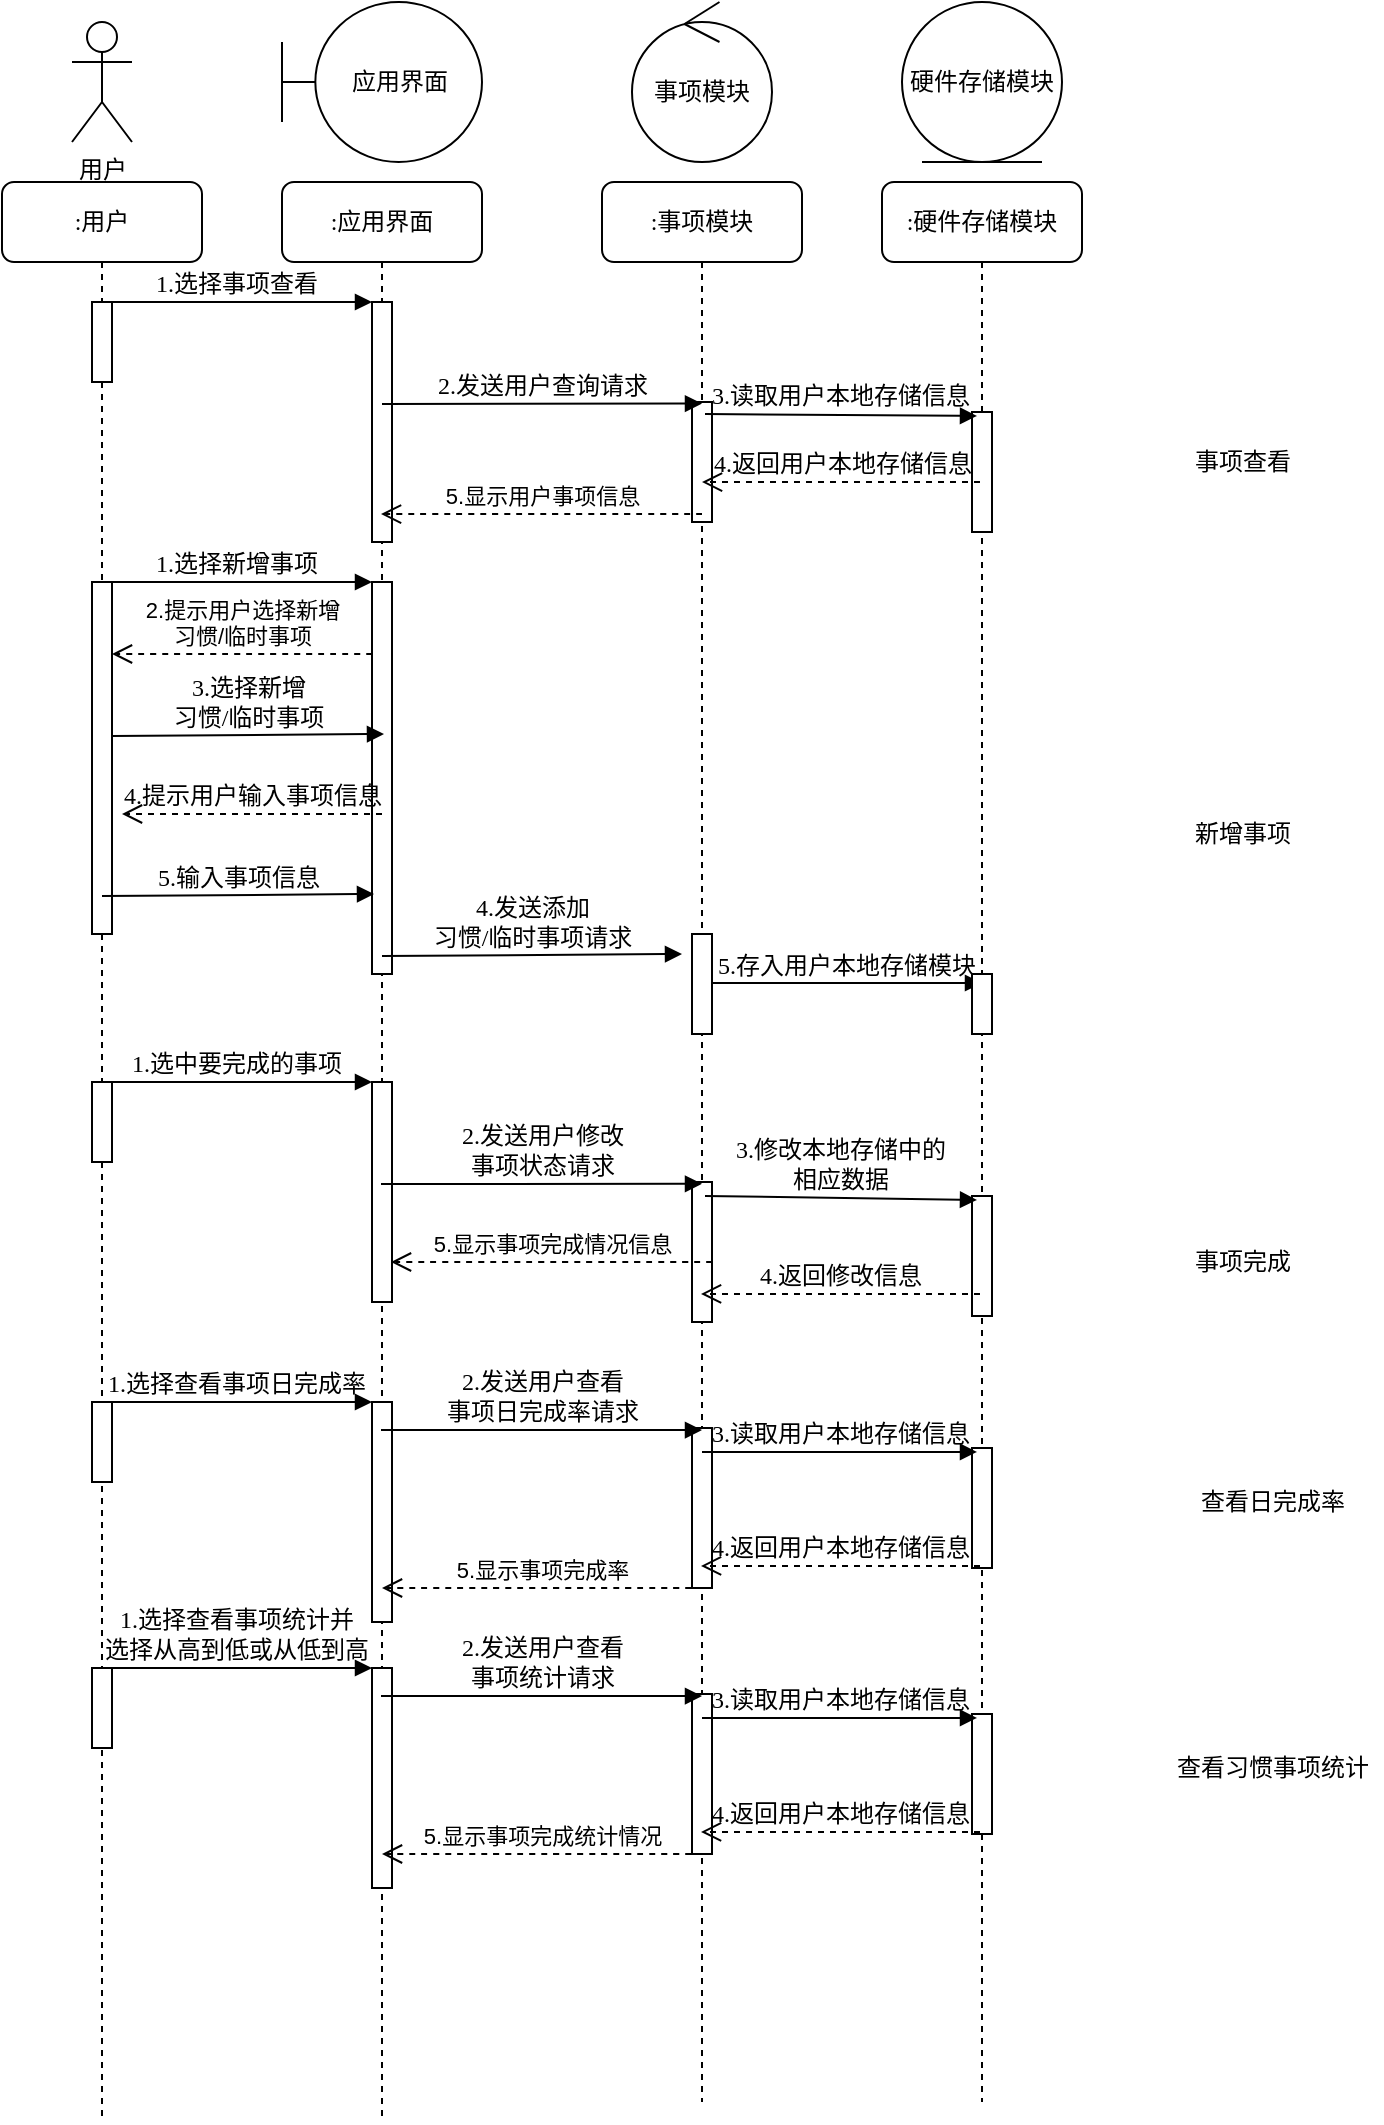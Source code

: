 <mxfile version="17.1.1" type="device"><diagram name="Page-1" id="13e1069c-82ec-6db2-03f1-153e76fe0fe0"><mxGraphModel dx="1038" dy="579" grid="1" gridSize="10" guides="1" tooltips="1" connect="1" arrows="1" fold="1" page="1" pageScale="1" pageWidth="1654" pageHeight="1169" background="none" math="0" shadow="0"><root><mxCell id="0"/><mxCell id="1" parent="0"/><mxCell id="7baba1c4bc27f4b0-2" value=":应用界面" style="shape=umlLifeline;perimeter=lifelinePerimeter;whiteSpace=wrap;html=1;container=1;collapsible=0;recursiveResize=0;outlineConnect=0;rounded=1;shadow=0;comic=0;labelBackgroundColor=none;strokeWidth=1;fontFamily=Verdana;fontSize=12;align=center;" parent="1" vertex="1"><mxGeometry x="240" y="100" width="100" height="970" as="geometry"/></mxCell><mxCell id="saKmNXNhmKmb561v1Lsh-4" value="" style="html=1;points=[];perimeter=orthogonalPerimeter;rounded=0;shadow=0;comic=0;labelBackgroundColor=none;strokeWidth=1;fontFamily=Verdana;fontSize=12;align=center;" parent="7baba1c4bc27f4b0-2" vertex="1"><mxGeometry x="45" y="60" width="10" height="120" as="geometry"/></mxCell><mxCell id="7H-7s7QIADJQky_wkGHL-2" value="" style="html=1;points=[];perimeter=orthogonalPerimeter;rounded=0;shadow=0;comic=0;labelBackgroundColor=none;strokeWidth=1;fontFamily=Verdana;fontSize=12;align=center;" parent="7baba1c4bc27f4b0-2" vertex="1"><mxGeometry x="45" y="200" width="10" height="196" as="geometry"/></mxCell><mxCell id="7H-7s7QIADJQky_wkGHL-11" value="2.提示用户选择新增&lt;br&gt;习惯/临时事项" style="html=1;verticalAlign=bottom;endArrow=open;dashed=1;endSize=8;rounded=0;strokeColor=#000000;curved=1;" parent="7baba1c4bc27f4b0-2" edge="1"><mxGeometry relative="1" as="geometry"><mxPoint x="45" y="236" as="sourcePoint"/><mxPoint x="-85" y="236" as="targetPoint"/></mxGeometry></mxCell><mxCell id="7H-7s7QIADJQky_wkGHL-21" value="" style="html=1;points=[];perimeter=orthogonalPerimeter;rounded=0;shadow=0;comic=0;labelBackgroundColor=none;strokeWidth=1;fontFamily=Verdana;fontSize=12;align=center;" parent="7baba1c4bc27f4b0-2" vertex="1"><mxGeometry x="45" y="450" width="10" height="110" as="geometry"/></mxCell><mxCell id="7H-7s7QIADJQky_wkGHL-31" value="" style="html=1;points=[];perimeter=orthogonalPerimeter;rounded=0;shadow=0;comic=0;labelBackgroundColor=none;strokeWidth=1;fontFamily=Verdana;fontSize=12;align=center;" parent="7baba1c4bc27f4b0-2" vertex="1"><mxGeometry x="45" y="610" width="10" height="110" as="geometry"/></mxCell><mxCell id="pqFFLRnKs4p68yfFRV_g-7" value="" style="html=1;points=[];perimeter=orthogonalPerimeter;rounded=0;shadow=0;comic=0;labelBackgroundColor=none;strokeWidth=1;fontFamily=Verdana;fontSize=12;align=center;" vertex="1" parent="7baba1c4bc27f4b0-2"><mxGeometry x="45" y="743" width="10" height="110" as="geometry"/></mxCell><mxCell id="7baba1c4bc27f4b0-3" value=":事项模块" style="shape=umlLifeline;perimeter=lifelinePerimeter;whiteSpace=wrap;html=1;container=1;collapsible=0;recursiveResize=0;outlineConnect=0;rounded=1;shadow=0;comic=0;labelBackgroundColor=none;strokeWidth=1;fontFamily=Verdana;fontSize=12;align=center;" parent="1" vertex="1"><mxGeometry x="400" y="100" width="100" height="960" as="geometry"/></mxCell><mxCell id="saKmNXNhmKmb561v1Lsh-8" value="" style="html=1;points=[];perimeter=orthogonalPerimeter;rounded=0;shadow=0;comic=0;labelBackgroundColor=none;strokeWidth=1;fontFamily=Verdana;fontSize=12;align=center;" parent="7baba1c4bc27f4b0-3" vertex="1"><mxGeometry x="45" y="110" width="10" height="60" as="geometry"/></mxCell><mxCell id="7H-7s7QIADJQky_wkGHL-3" value="" style="html=1;points=[];perimeter=orthogonalPerimeter;rounded=0;shadow=0;comic=0;labelBackgroundColor=none;strokeWidth=1;fontFamily=Verdana;fontSize=12;align=center;" parent="7baba1c4bc27f4b0-3" vertex="1"><mxGeometry x="45" y="376" width="10" height="50" as="geometry"/></mxCell><mxCell id="7H-7s7QIADJQky_wkGHL-16" value="5.存入用户本地存储模块" style="html=1;verticalAlign=bottom;endArrow=block;labelBackgroundColor=none;fontFamily=Verdana;fontSize=12;elbow=vertical;" parent="7baba1c4bc27f4b0-3" edge="1"><mxGeometry relative="1" as="geometry"><mxPoint x="55" y="400.51" as="sourcePoint"/><mxPoint x="190" y="400.5" as="targetPoint"/><mxPoint as="offset"/></mxGeometry></mxCell><mxCell id="7H-7s7QIADJQky_wkGHL-22" value="" style="html=1;points=[];perimeter=orthogonalPerimeter;rounded=0;shadow=0;comic=0;labelBackgroundColor=none;strokeWidth=1;fontFamily=Verdana;fontSize=12;align=center;" parent="7baba1c4bc27f4b0-3" vertex="1"><mxGeometry x="45" y="500" width="10" height="70" as="geometry"/></mxCell><mxCell id="7H-7s7QIADJQky_wkGHL-32" value="" style="html=1;points=[];perimeter=orthogonalPerimeter;rounded=0;shadow=0;comic=0;labelBackgroundColor=none;strokeWidth=1;fontFamily=Verdana;fontSize=12;align=center;" parent="7baba1c4bc27f4b0-3" vertex="1"><mxGeometry x="45" y="623" width="10" height="80" as="geometry"/></mxCell><mxCell id="pqFFLRnKs4p68yfFRV_g-8" value="" style="html=1;points=[];perimeter=orthogonalPerimeter;rounded=0;shadow=0;comic=0;labelBackgroundColor=none;strokeWidth=1;fontFamily=Verdana;fontSize=12;align=center;" vertex="1" parent="7baba1c4bc27f4b0-3"><mxGeometry x="45" y="756" width="10" height="80" as="geometry"/></mxCell><mxCell id="7baba1c4bc27f4b0-4" value=":硬件存储模块" style="shape=umlLifeline;perimeter=lifelinePerimeter;whiteSpace=wrap;html=1;container=1;collapsible=0;recursiveResize=0;outlineConnect=0;rounded=1;shadow=0;comic=0;labelBackgroundColor=none;strokeWidth=1;fontFamily=Verdana;fontSize=12;align=center;" parent="1" vertex="1"><mxGeometry x="540" y="100" width="100" height="960" as="geometry"/></mxCell><mxCell id="7baba1c4bc27f4b0-13" value="" style="html=1;points=[];perimeter=orthogonalPerimeter;rounded=0;shadow=0;comic=0;labelBackgroundColor=none;strokeWidth=1;fontFamily=Verdana;fontSize=12;align=center;" parent="7baba1c4bc27f4b0-4" vertex="1"><mxGeometry x="45" y="115" width="10" height="60" as="geometry"/></mxCell><mxCell id="7H-7s7QIADJQky_wkGHL-4" value="" style="html=1;points=[];perimeter=orthogonalPerimeter;rounded=0;shadow=0;comic=0;labelBackgroundColor=none;strokeWidth=1;fontFamily=Verdana;fontSize=12;align=center;" parent="7baba1c4bc27f4b0-4" vertex="1"><mxGeometry x="45" y="396" width="10" height="30" as="geometry"/></mxCell><mxCell id="7H-7s7QIADJQky_wkGHL-23" value="" style="html=1;points=[];perimeter=orthogonalPerimeter;rounded=0;shadow=0;comic=0;labelBackgroundColor=none;strokeWidth=1;fontFamily=Verdana;fontSize=12;align=center;" parent="7baba1c4bc27f4b0-4" vertex="1"><mxGeometry x="45" y="507" width="10" height="60" as="geometry"/></mxCell><mxCell id="7H-7s7QIADJQky_wkGHL-33" value="" style="html=1;points=[];perimeter=orthogonalPerimeter;rounded=0;shadow=0;comic=0;labelBackgroundColor=none;strokeWidth=1;fontFamily=Verdana;fontSize=12;align=center;" parent="7baba1c4bc27f4b0-4" vertex="1"><mxGeometry x="45" y="633" width="10" height="60" as="geometry"/></mxCell><mxCell id="pqFFLRnKs4p68yfFRV_g-9" value="" style="html=1;points=[];perimeter=orthogonalPerimeter;rounded=0;shadow=0;comic=0;labelBackgroundColor=none;strokeWidth=1;fontFamily=Verdana;fontSize=12;align=center;" vertex="1" parent="7baba1c4bc27f4b0-4"><mxGeometry x="45" y="766" width="10" height="60" as="geometry"/></mxCell><mxCell id="7baba1c4bc27f4b0-8" value=":用户" style="shape=umlLifeline;perimeter=lifelinePerimeter;whiteSpace=wrap;html=1;container=1;collapsible=0;recursiveResize=0;outlineConnect=0;rounded=1;shadow=0;comic=0;labelBackgroundColor=none;strokeWidth=1;fontFamily=Verdana;fontSize=12;align=center;" parent="1" vertex="1"><mxGeometry x="100" y="100" width="100" height="970" as="geometry"/></mxCell><mxCell id="7baba1c4bc27f4b0-9" value="" style="html=1;points=[];perimeter=orthogonalPerimeter;rounded=0;shadow=0;comic=0;labelBackgroundColor=none;strokeWidth=1;fontFamily=Verdana;fontSize=12;align=center;" parent="7baba1c4bc27f4b0-8" vertex="1"><mxGeometry x="45" y="60" width="10" height="40" as="geometry"/></mxCell><mxCell id="7H-7s7QIADJQky_wkGHL-5" value="" style="html=1;points=[];perimeter=orthogonalPerimeter;rounded=0;shadow=0;comic=0;labelBackgroundColor=none;strokeWidth=1;fontFamily=Verdana;fontSize=12;align=center;" parent="7baba1c4bc27f4b0-8" vertex="1"><mxGeometry x="45" y="200" width="10" height="176" as="geometry"/></mxCell><mxCell id="7H-7s7QIADJQky_wkGHL-17" value="4.提示用户输入事项信息" style="html=1;verticalAlign=bottom;endArrow=open;dashed=1;endSize=8;labelBackgroundColor=none;fontFamily=Verdana;fontSize=12;elbow=vertical;" parent="7baba1c4bc27f4b0-8" edge="1"><mxGeometry relative="1" as="geometry"><mxPoint x="60" y="316" as="targetPoint"/><mxPoint x="190" y="316" as="sourcePoint"/></mxGeometry></mxCell><mxCell id="7H-7s7QIADJQky_wkGHL-13" value="3.选择新增&lt;br&gt;习惯/临时事项" style="html=1;verticalAlign=bottom;endArrow=block;labelBackgroundColor=none;fontFamily=Verdana;fontSize=12;elbow=vertical;entryX=0.25;entryY=0.033;entryDx=0;entryDy=0;entryPerimeter=0;exitX=0.65;exitY=0.1;exitDx=0;exitDy=0;exitPerimeter=0;" parent="7baba1c4bc27f4b0-8" edge="1"><mxGeometry relative="1" as="geometry"><mxPoint x="55" y="277.02" as="sourcePoint"/><mxPoint x="191" y="276" as="targetPoint"/><mxPoint as="offset"/></mxGeometry></mxCell><mxCell id="krtXPOYTVXyJJNXq8KOw-3" value="用户" style="shape=umlActor;verticalLabelPosition=bottom;verticalAlign=top;html=1;" parent="1" vertex="1"><mxGeometry x="135" y="20" width="30" height="60" as="geometry"/></mxCell><mxCell id="krtXPOYTVXyJJNXq8KOw-4" value="应用界面" style="shape=umlBoundary;whiteSpace=wrap;html=1;" parent="1" vertex="1"><mxGeometry x="240" y="10" width="100" height="80" as="geometry"/></mxCell><mxCell id="krtXPOYTVXyJJNXq8KOw-5" value="事项模块" style="ellipse;shape=umlControl;whiteSpace=wrap;html=1;" parent="1" vertex="1"><mxGeometry x="415" y="10" width="70" height="80" as="geometry"/></mxCell><mxCell id="krtXPOYTVXyJJNXq8KOw-6" value="硬件存储模块" style="ellipse;shape=umlEntity;whiteSpace=wrap;html=1;" parent="1" vertex="1"><mxGeometry x="550" y="10" width="80" height="80" as="geometry"/></mxCell><mxCell id="7baba1c4bc27f4b0-11" value="3.读取用户本地存储信息" style="html=1;verticalAlign=bottom;endArrow=block;labelBackgroundColor=none;fontFamily=Verdana;fontSize=12;elbow=vertical;entryX=0.25;entryY=0.033;entryDx=0;entryDy=0;entryPerimeter=0;exitX=0.65;exitY=0.1;exitDx=0;exitDy=0;exitPerimeter=0;" parent="1" source="saKmNXNhmKmb561v1Lsh-8" target="7baba1c4bc27f4b0-13" edge="1"><mxGeometry relative="1" as="geometry"><mxPoint x="450" y="330" as="sourcePoint"/><mxPoint x="690" y="354" as="targetPoint"/><mxPoint as="offset"/></mxGeometry></mxCell><mxCell id="saKmNXNhmKmb561v1Lsh-2" value="1.选择事项查看" style="html=1;verticalAlign=bottom;endArrow=block;entryX=0;entryY=0;labelBackgroundColor=none;fontFamily=Verdana;fontSize=12;edgeStyle=elbowEdgeStyle;elbow=vertical;exitX=0.3;exitY=0;exitDx=0;exitDy=0;exitPerimeter=0;" parent="1" source="7baba1c4bc27f4b0-9" target="saKmNXNhmKmb561v1Lsh-4" edge="1"><mxGeometry relative="1" as="geometry"><mxPoint x="160" y="200" as="sourcePoint"/></mxGeometry></mxCell><mxCell id="saKmNXNhmKmb561v1Lsh-7" value="2.发送用户查询请求" style="html=1;verticalAlign=bottom;endArrow=block;labelBackgroundColor=none;fontFamily=Verdana;fontSize=12;elbow=vertical;entryX=0.5;entryY=0.013;entryDx=0;entryDy=0;entryPerimeter=0;" parent="1" target="saKmNXNhmKmb561v1Lsh-8" edge="1"><mxGeometry relative="1" as="geometry"><mxPoint x="290" y="211" as="sourcePoint"/><mxPoint x="428.5" y="343" as="targetPoint"/><Array as="points"/></mxGeometry></mxCell><mxCell id="saKmNXNhmKmb561v1Lsh-10" value="4.返回用户本地存储信息" style="html=1;verticalAlign=bottom;endArrow=open;dashed=1;endSize=8;labelBackgroundColor=none;fontFamily=Verdana;fontSize=12;elbow=vertical;exitX=0.4;exitY=0.983;exitDx=0;exitDy=0;exitPerimeter=0;" parent="1" edge="1"><mxGeometry relative="1" as="geometry"><mxPoint x="450" y="250.02" as="targetPoint"/><mxPoint x="589" y="250.0" as="sourcePoint"/></mxGeometry></mxCell><mxCell id="ZZjWvdfTa6RyNDPc74h8-1" value="5.显示用户事项信息" style="html=1;verticalAlign=bottom;endArrow=open;dashed=1;endSize=8;rounded=0;strokeColor=#000000;curved=1;" parent="1" edge="1"><mxGeometry relative="1" as="geometry"><mxPoint x="450" y="266.02" as="sourcePoint"/><mxPoint x="289.5" y="266.02" as="targetPoint"/></mxGeometry></mxCell><mxCell id="7H-7s7QIADJQky_wkGHL-1" value="事项查看" style="text;html=1;align=center;verticalAlign=middle;resizable=0;points=[];autosize=1;strokeColor=none;fillColor=none;" parent="1" vertex="1"><mxGeometry x="690" y="230" width="60" height="20" as="geometry"/></mxCell><mxCell id="7H-7s7QIADJQky_wkGHL-7" value="1.选择新增事项" style="html=1;verticalAlign=bottom;endArrow=block;entryX=0;entryY=0;labelBackgroundColor=none;fontFamily=Verdana;fontSize=12;edgeStyle=elbowEdgeStyle;elbow=vertical;exitX=0.3;exitY=0;exitDx=0;exitDy=0;exitPerimeter=0;" parent="1" source="7H-7s7QIADJQky_wkGHL-5" target="7H-7s7QIADJQky_wkGHL-2" edge="1"><mxGeometry relative="1" as="geometry"><mxPoint x="160" y="340" as="sourcePoint"/></mxGeometry></mxCell><mxCell id="7H-7s7QIADJQky_wkGHL-14" value="4.发送添加&lt;br&gt;习惯/临时事项请求" style="html=1;verticalAlign=bottom;endArrow=block;labelBackgroundColor=none;fontFamily=Verdana;fontSize=12;elbow=vertical;exitX=0.65;exitY=0.1;exitDx=0;exitDy=0;exitPerimeter=0;" parent="1" edge="1"><mxGeometry relative="1" as="geometry"><mxPoint x="290" y="487.02" as="sourcePoint"/><mxPoint x="440" y="486" as="targetPoint"/><mxPoint as="offset"/></mxGeometry></mxCell><mxCell id="7H-7s7QIADJQky_wkGHL-19" value="5.输入事项信息" style="html=1;verticalAlign=bottom;endArrow=block;labelBackgroundColor=none;fontFamily=Verdana;fontSize=12;elbow=vertical;entryX=0.25;entryY=0.033;entryDx=0;entryDy=0;entryPerimeter=0;exitX=0.65;exitY=0.1;exitDx=0;exitDy=0;exitPerimeter=0;" parent="1" edge="1"><mxGeometry relative="1" as="geometry"><mxPoint x="150" y="457.02" as="sourcePoint"/><mxPoint x="286" y="456" as="targetPoint"/><mxPoint as="offset"/></mxGeometry></mxCell><mxCell id="7H-7s7QIADJQky_wkGHL-20" value="新增事项" style="text;html=1;align=center;verticalAlign=middle;resizable=0;points=[];autosize=1;strokeColor=none;fillColor=none;" parent="1" vertex="1"><mxGeometry x="690" y="416" width="60" height="20" as="geometry"/></mxCell><mxCell id="7H-7s7QIADJQky_wkGHL-24" value="" style="html=1;points=[];perimeter=orthogonalPerimeter;rounded=0;shadow=0;comic=0;labelBackgroundColor=none;strokeWidth=1;fontFamily=Verdana;fontSize=12;align=center;" parent="1" vertex="1"><mxGeometry x="145" y="550" width="10" height="40" as="geometry"/></mxCell><mxCell id="7H-7s7QIADJQky_wkGHL-25" value="3.修改本地存储中的&lt;br&gt;相应数据" style="html=1;verticalAlign=bottom;endArrow=block;labelBackgroundColor=none;fontFamily=Verdana;fontSize=12;elbow=vertical;entryX=0.25;entryY=0.033;entryDx=0;entryDy=0;entryPerimeter=0;exitX=0.65;exitY=0.1;exitDx=0;exitDy=0;exitPerimeter=0;" parent="1" source="7H-7s7QIADJQky_wkGHL-22" target="7H-7s7QIADJQky_wkGHL-23" edge="1"><mxGeometry relative="1" as="geometry"><mxPoint x="455" y="1000" as="sourcePoint"/><mxPoint x="695" y="1024" as="targetPoint"/><mxPoint as="offset"/></mxGeometry></mxCell><mxCell id="7H-7s7QIADJQky_wkGHL-26" value="1.选中要完成的事项" style="html=1;verticalAlign=bottom;endArrow=block;entryX=0;entryY=0;labelBackgroundColor=none;fontFamily=Verdana;fontSize=12;edgeStyle=elbowEdgeStyle;elbow=vertical;exitX=0.3;exitY=0;exitDx=0;exitDy=0;exitPerimeter=0;" parent="1" source="7H-7s7QIADJQky_wkGHL-24" target="7H-7s7QIADJQky_wkGHL-21" edge="1"><mxGeometry relative="1" as="geometry"><mxPoint x="165" y="900" as="sourcePoint"/></mxGeometry></mxCell><mxCell id="7H-7s7QIADJQky_wkGHL-27" value="2.发送用户修改&lt;br&gt;事项状态请求" style="html=1;verticalAlign=bottom;endArrow=block;labelBackgroundColor=none;fontFamily=Verdana;fontSize=12;elbow=vertical;entryX=0.5;entryY=0.013;entryDx=0;entryDy=0;entryPerimeter=0;" parent="1" target="7H-7s7QIADJQky_wkGHL-22" edge="1"><mxGeometry relative="1" as="geometry"><mxPoint x="289.5" y="601.04" as="sourcePoint"/><mxPoint x="433.5" y="1013" as="targetPoint"/><Array as="points"/></mxGeometry></mxCell><mxCell id="7H-7s7QIADJQky_wkGHL-28" value="4.返回修改信息" style="html=1;verticalAlign=bottom;endArrow=open;dashed=1;endSize=8;labelBackgroundColor=none;fontFamily=Verdana;fontSize=12;elbow=vertical;exitX=0.4;exitY=0.983;exitDx=0;exitDy=0;exitPerimeter=0;" parent="1" edge="1"><mxGeometry relative="1" as="geometry"><mxPoint x="449.5" y="655.98" as="targetPoint"/><mxPoint x="589" y="655.98" as="sourcePoint"/></mxGeometry></mxCell><mxCell id="7H-7s7QIADJQky_wkGHL-29" value="5.显示事项完成情况信息" style="html=1;verticalAlign=bottom;endArrow=open;dashed=1;endSize=8;rounded=0;strokeColor=#000000;curved=1;" parent="1" edge="1"><mxGeometry relative="1" as="geometry"><mxPoint x="455" y="640" as="sourcePoint"/><mxPoint x="294.5" y="640" as="targetPoint"/></mxGeometry></mxCell><mxCell id="7H-7s7QIADJQky_wkGHL-30" value="事项完成" style="text;html=1;align=center;verticalAlign=middle;resizable=0;points=[];autosize=1;strokeColor=none;fillColor=none;" parent="1" vertex="1"><mxGeometry x="690" y="630" width="60" height="20" as="geometry"/></mxCell><mxCell id="7H-7s7QIADJQky_wkGHL-34" value="" style="html=1;points=[];perimeter=orthogonalPerimeter;rounded=0;shadow=0;comic=0;labelBackgroundColor=none;strokeWidth=1;fontFamily=Verdana;fontSize=12;align=center;" parent="1" vertex="1"><mxGeometry x="145" y="710" width="10" height="40" as="geometry"/></mxCell><mxCell id="7H-7s7QIADJQky_wkGHL-35" value="3.读取用户本地存储信息" style="html=1;verticalAlign=bottom;endArrow=block;labelBackgroundColor=none;fontFamily=Verdana;fontSize=12;elbow=vertical;entryX=0.25;entryY=0.033;entryDx=0;entryDy=0;entryPerimeter=0;" parent="1" target="7H-7s7QIADJQky_wkGHL-33" edge="1"><mxGeometry relative="1" as="geometry"><mxPoint x="450" y="735" as="sourcePoint"/><mxPoint x="695" y="1347" as="targetPoint"/><mxPoint as="offset"/></mxGeometry></mxCell><mxCell id="7H-7s7QIADJQky_wkGHL-36" value="1.选择查看事项日完成率" style="html=1;verticalAlign=bottom;endArrow=block;entryX=0;entryY=0;labelBackgroundColor=none;fontFamily=Verdana;fontSize=12;edgeStyle=elbowEdgeStyle;elbow=vertical;exitX=0.3;exitY=0;exitDx=0;exitDy=0;exitPerimeter=0;" parent="1" source="7H-7s7QIADJQky_wkGHL-34" target="7H-7s7QIADJQky_wkGHL-31" edge="1"><mxGeometry relative="1" as="geometry"><mxPoint x="165" y="1223" as="sourcePoint"/></mxGeometry></mxCell><mxCell id="7H-7s7QIADJQky_wkGHL-37" value="2.发送用户查看&lt;br&gt;事项日完成率请求" style="html=1;verticalAlign=bottom;endArrow=block;labelBackgroundColor=none;fontFamily=Verdana;fontSize=12;elbow=vertical;entryX=0.5;entryY=0.013;entryDx=0;entryDy=0;entryPerimeter=0;" parent="1" target="7H-7s7QIADJQky_wkGHL-32" edge="1"><mxGeometry relative="1" as="geometry"><mxPoint x="289.5" y="724.04" as="sourcePoint"/><mxPoint x="433.5" y="1336" as="targetPoint"/><Array as="points"/></mxGeometry></mxCell><mxCell id="7H-7s7QIADJQky_wkGHL-38" value="4.返回用户本地存储信息" style="html=1;verticalAlign=bottom;endArrow=open;dashed=1;endSize=8;labelBackgroundColor=none;fontFamily=Verdana;fontSize=12;elbow=vertical;exitX=0.4;exitY=0.983;exitDx=0;exitDy=0;exitPerimeter=0;" parent="1" source="7H-7s7QIADJQky_wkGHL-33" edge="1"><mxGeometry relative="1" as="geometry"><mxPoint x="449.5" y="791.98" as="targetPoint"/><mxPoint x="925" y="1413" as="sourcePoint"/></mxGeometry></mxCell><mxCell id="7H-7s7QIADJQky_wkGHL-39" value="5.显示事项完成率" style="html=1;verticalAlign=bottom;endArrow=open;dashed=1;endSize=8;rounded=0;strokeColor=#000000;curved=1;" parent="1" edge="1"><mxGeometry relative="1" as="geometry"><mxPoint x="450.5" y="803" as="sourcePoint"/><mxPoint x="290" y="803" as="targetPoint"/></mxGeometry></mxCell><mxCell id="7H-7s7QIADJQky_wkGHL-40" value="查看日完成率" style="text;html=1;align=center;verticalAlign=middle;resizable=0;points=[];autosize=1;strokeColor=none;fillColor=none;" parent="1" vertex="1"><mxGeometry x="690" y="750" width="90" height="20" as="geometry"/></mxCell><mxCell id="pqFFLRnKs4p68yfFRV_g-10" value="" style="html=1;points=[];perimeter=orthogonalPerimeter;rounded=0;shadow=0;comic=0;labelBackgroundColor=none;strokeWidth=1;fontFamily=Verdana;fontSize=12;align=center;" vertex="1" parent="1"><mxGeometry x="145" y="843" width="10" height="40" as="geometry"/></mxCell><mxCell id="pqFFLRnKs4p68yfFRV_g-11" value="3.读取用户本地存储信息" style="html=1;verticalAlign=bottom;endArrow=block;labelBackgroundColor=none;fontFamily=Verdana;fontSize=12;elbow=vertical;entryX=0.25;entryY=0.033;entryDx=0;entryDy=0;entryPerimeter=0;" edge="1" target="pqFFLRnKs4p68yfFRV_g-9" parent="1"><mxGeometry relative="1" as="geometry"><mxPoint x="450" y="868" as="sourcePoint"/><mxPoint x="695" y="1480" as="targetPoint"/><mxPoint as="offset"/></mxGeometry></mxCell><mxCell id="pqFFLRnKs4p68yfFRV_g-12" value="1.选择查看事项统计并&lt;br&gt;选择从高到低或从低到高" style="html=1;verticalAlign=bottom;endArrow=block;entryX=0;entryY=0;labelBackgroundColor=none;fontFamily=Verdana;fontSize=12;edgeStyle=elbowEdgeStyle;elbow=vertical;exitX=0.3;exitY=0;exitDx=0;exitDy=0;exitPerimeter=0;" edge="1" source="pqFFLRnKs4p68yfFRV_g-10" target="pqFFLRnKs4p68yfFRV_g-7" parent="1"><mxGeometry relative="1" as="geometry"><mxPoint x="165" y="1356" as="sourcePoint"/></mxGeometry></mxCell><mxCell id="pqFFLRnKs4p68yfFRV_g-13" value="2.发送用户查看&lt;br&gt;事项统计请求" style="html=1;verticalAlign=bottom;endArrow=block;labelBackgroundColor=none;fontFamily=Verdana;fontSize=12;elbow=vertical;entryX=0.5;entryY=0.013;entryDx=0;entryDy=0;entryPerimeter=0;" edge="1" target="pqFFLRnKs4p68yfFRV_g-8" parent="1"><mxGeometry relative="1" as="geometry"><mxPoint x="289.5" y="857.04" as="sourcePoint"/><mxPoint x="433.5" y="1469" as="targetPoint"/><Array as="points"/></mxGeometry></mxCell><mxCell id="pqFFLRnKs4p68yfFRV_g-14" value="4.返回用户本地存储信息" style="html=1;verticalAlign=bottom;endArrow=open;dashed=1;endSize=8;labelBackgroundColor=none;fontFamily=Verdana;fontSize=12;elbow=vertical;exitX=0.4;exitY=0.983;exitDx=0;exitDy=0;exitPerimeter=0;" edge="1" source="pqFFLRnKs4p68yfFRV_g-9" parent="1"><mxGeometry relative="1" as="geometry"><mxPoint x="449.5" y="924.98" as="targetPoint"/><mxPoint x="925" y="1546" as="sourcePoint"/></mxGeometry></mxCell><mxCell id="pqFFLRnKs4p68yfFRV_g-15" value="5.显示事项完成统计情况" style="html=1;verticalAlign=bottom;endArrow=open;dashed=1;endSize=8;rounded=0;strokeColor=#000000;curved=1;" edge="1" parent="1"><mxGeometry relative="1" as="geometry"><mxPoint x="450.5" y="936" as="sourcePoint"/><mxPoint x="290" y="936" as="targetPoint"/></mxGeometry></mxCell><mxCell id="pqFFLRnKs4p68yfFRV_g-16" value="查看习惯事项统计" style="text;html=1;align=center;verticalAlign=middle;resizable=0;points=[];autosize=1;strokeColor=none;fillColor=none;" vertex="1" parent="1"><mxGeometry x="680" y="883" width="110" height="20" as="geometry"/></mxCell></root></mxGraphModel></diagram></mxfile>